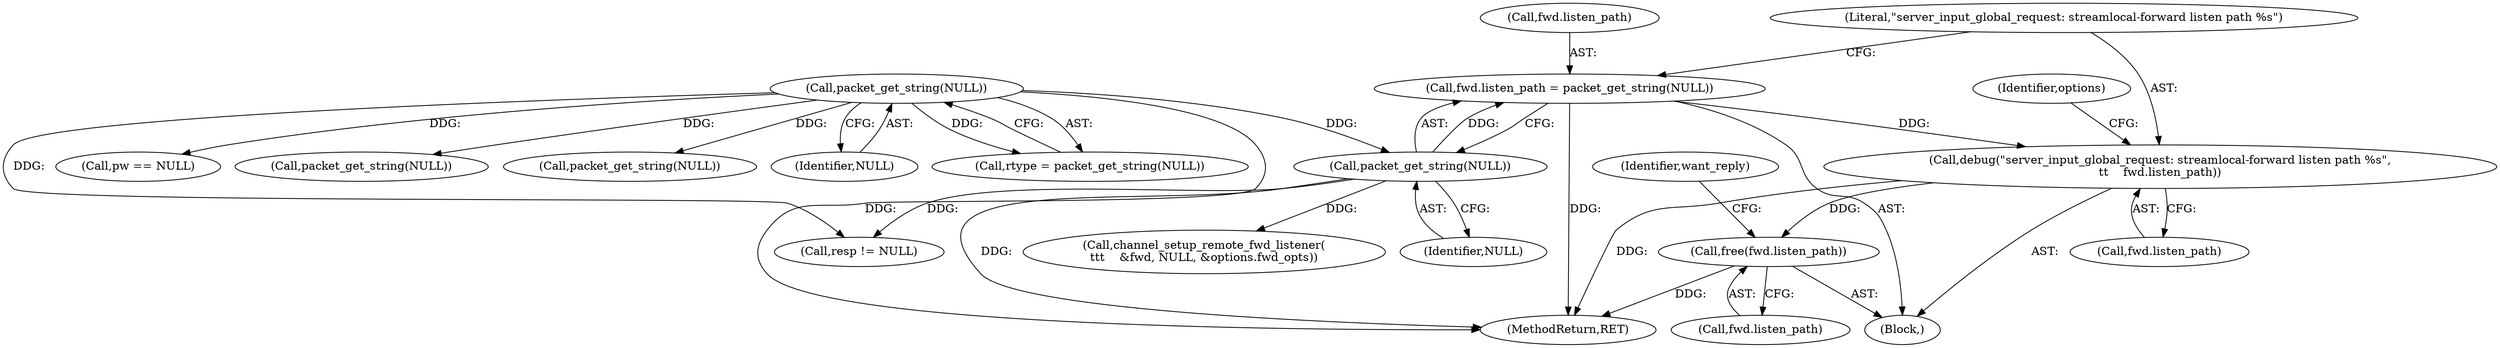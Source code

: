 digraph "0_src_c76fac666ea038753294f2ac94d310f8adece9ce@API" {
"1000382" [label="(Call,free(fwd.listen_path))"];
"1000342" [label="(Call,debug(\"server_input_global_request: streamlocal-forward listen path %s\",\n\t\t    fwd.listen_path))"];
"1000336" [label="(Call,fwd.listen_path = packet_get_string(NULL))"];
"1000340" [label="(Call,packet_get_string(NULL))"];
"1000127" [label="(Call,packet_get_string(NULL))"];
"1000294" [label="(Call,packet_get_string(NULL))"];
"1000336" [label="(Call,fwd.listen_path = packet_get_string(NULL))"];
"1000477" [label="(MethodReturn,RET)"];
"1000128" [label="(Identifier,NULL)"];
"1000383" [label="(Call,fwd.listen_path)"];
"1000342" [label="(Call,debug(\"server_input_global_request: streamlocal-forward listen path %s\",\n\t\t    fwd.listen_path))"];
"1000343" [label="(Literal,\"server_input_global_request: streamlocal-forward listen path %s\")"];
"1000125" [label="(Call,rtype = packet_get_string(NULL))"];
"1000152" [label="(Call,pw == NULL)"];
"1000337" [label="(Call,fwd.listen_path)"];
"1000344" [label="(Call,fwd.listen_path)"];
"1000127" [label="(Call,packet_get_string(NULL))"];
"1000341" [label="(Identifier,NULL)"];
"1000374" [label="(Call,channel_setup_remote_fwd_listener(\n\t\t\t    &fwd, NULL, &options.fwd_opts))"];
"1000328" [label="(Block,)"];
"1000382" [label="(Call,free(fwd.listen_path))"];
"1000405" [label="(Call,packet_get_string(NULL))"];
"1000352" [label="(Identifier,options)"];
"1000450" [label="(Identifier,want_reply)"];
"1000340" [label="(Call,packet_get_string(NULL))"];
"1000460" [label="(Call,resp != NULL)"];
"1000382" -> "1000328"  [label="AST: "];
"1000382" -> "1000383"  [label="CFG: "];
"1000383" -> "1000382"  [label="AST: "];
"1000450" -> "1000382"  [label="CFG: "];
"1000382" -> "1000477"  [label="DDG: "];
"1000342" -> "1000382"  [label="DDG: "];
"1000342" -> "1000328"  [label="AST: "];
"1000342" -> "1000344"  [label="CFG: "];
"1000343" -> "1000342"  [label="AST: "];
"1000344" -> "1000342"  [label="AST: "];
"1000352" -> "1000342"  [label="CFG: "];
"1000342" -> "1000477"  [label="DDG: "];
"1000336" -> "1000342"  [label="DDG: "];
"1000336" -> "1000328"  [label="AST: "];
"1000336" -> "1000340"  [label="CFG: "];
"1000337" -> "1000336"  [label="AST: "];
"1000340" -> "1000336"  [label="AST: "];
"1000343" -> "1000336"  [label="CFG: "];
"1000336" -> "1000477"  [label="DDG: "];
"1000340" -> "1000336"  [label="DDG: "];
"1000340" -> "1000341"  [label="CFG: "];
"1000341" -> "1000340"  [label="AST: "];
"1000340" -> "1000477"  [label="DDG: "];
"1000127" -> "1000340"  [label="DDG: "];
"1000340" -> "1000374"  [label="DDG: "];
"1000340" -> "1000460"  [label="DDG: "];
"1000127" -> "1000125"  [label="AST: "];
"1000127" -> "1000128"  [label="CFG: "];
"1000128" -> "1000127"  [label="AST: "];
"1000125" -> "1000127"  [label="CFG: "];
"1000127" -> "1000477"  [label="DDG: "];
"1000127" -> "1000125"  [label="DDG: "];
"1000127" -> "1000152"  [label="DDG: "];
"1000127" -> "1000294"  [label="DDG: "];
"1000127" -> "1000405"  [label="DDG: "];
"1000127" -> "1000460"  [label="DDG: "];
}
